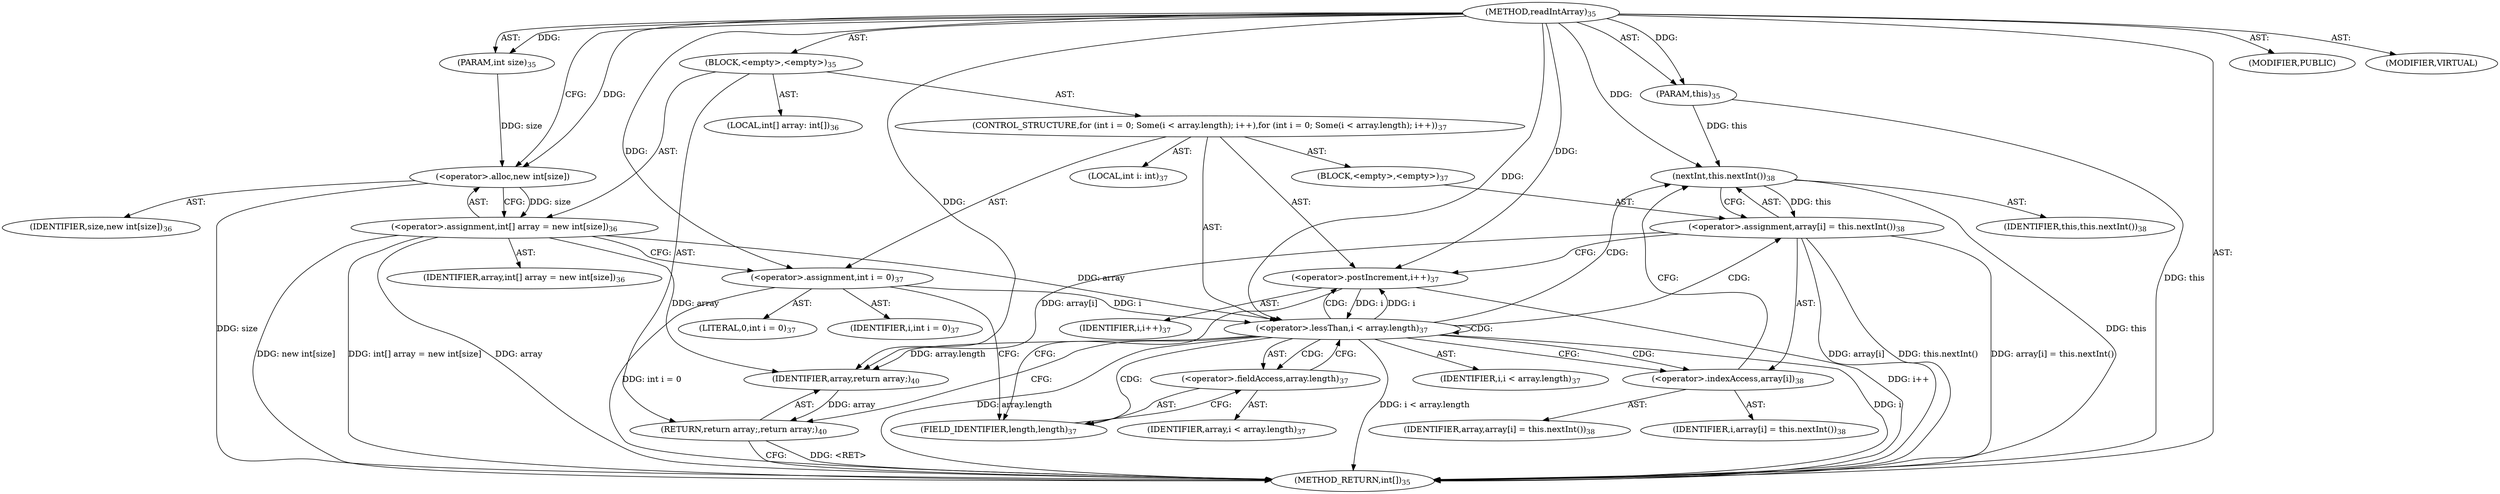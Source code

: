 digraph "readIntArray" {  
"168" [label = <(METHOD,readIntArray)<SUB>35</SUB>> ]
"10" [label = <(PARAM,this)<SUB>35</SUB>> ]
"169" [label = <(PARAM,int size)<SUB>35</SUB>> ]
"170" [label = <(BLOCK,&lt;empty&gt;,&lt;empty&gt;)<SUB>35</SUB>> ]
"171" [label = <(LOCAL,int[] array: int[])<SUB>36</SUB>> ]
"172" [label = <(&lt;operator&gt;.assignment,int[] array = new int[size])<SUB>36</SUB>> ]
"173" [label = <(IDENTIFIER,array,int[] array = new int[size])<SUB>36</SUB>> ]
"174" [label = <(&lt;operator&gt;.alloc,new int[size])> ]
"175" [label = <(IDENTIFIER,size,new int[size])<SUB>36</SUB>> ]
"176" [label = <(CONTROL_STRUCTURE,for (int i = 0; Some(i &lt; array.length); i++),for (int i = 0; Some(i &lt; array.length); i++))<SUB>37</SUB>> ]
"177" [label = <(LOCAL,int i: int)<SUB>37</SUB>> ]
"178" [label = <(&lt;operator&gt;.assignment,int i = 0)<SUB>37</SUB>> ]
"179" [label = <(IDENTIFIER,i,int i = 0)<SUB>37</SUB>> ]
"180" [label = <(LITERAL,0,int i = 0)<SUB>37</SUB>> ]
"181" [label = <(&lt;operator&gt;.lessThan,i &lt; array.length)<SUB>37</SUB>> ]
"182" [label = <(IDENTIFIER,i,i &lt; array.length)<SUB>37</SUB>> ]
"183" [label = <(&lt;operator&gt;.fieldAccess,array.length)<SUB>37</SUB>> ]
"184" [label = <(IDENTIFIER,array,i &lt; array.length)<SUB>37</SUB>> ]
"185" [label = <(FIELD_IDENTIFIER,length,length)<SUB>37</SUB>> ]
"186" [label = <(&lt;operator&gt;.postIncrement,i++)<SUB>37</SUB>> ]
"187" [label = <(IDENTIFIER,i,i++)<SUB>37</SUB>> ]
"188" [label = <(BLOCK,&lt;empty&gt;,&lt;empty&gt;)<SUB>37</SUB>> ]
"189" [label = <(&lt;operator&gt;.assignment,array[i] = this.nextInt())<SUB>38</SUB>> ]
"190" [label = <(&lt;operator&gt;.indexAccess,array[i])<SUB>38</SUB>> ]
"191" [label = <(IDENTIFIER,array,array[i] = this.nextInt())<SUB>38</SUB>> ]
"192" [label = <(IDENTIFIER,i,array[i] = this.nextInt())<SUB>38</SUB>> ]
"193" [label = <(nextInt,this.nextInt())<SUB>38</SUB>> ]
"9" [label = <(IDENTIFIER,this,this.nextInt())<SUB>38</SUB>> ]
"194" [label = <(RETURN,return array;,return array;)<SUB>40</SUB>> ]
"195" [label = <(IDENTIFIER,array,return array;)<SUB>40</SUB>> ]
"196" [label = <(MODIFIER,PUBLIC)> ]
"197" [label = <(MODIFIER,VIRTUAL)> ]
"198" [label = <(METHOD_RETURN,int[])<SUB>35</SUB>> ]
  "168" -> "10"  [ label = "AST: "] 
  "168" -> "169"  [ label = "AST: "] 
  "168" -> "170"  [ label = "AST: "] 
  "168" -> "196"  [ label = "AST: "] 
  "168" -> "197"  [ label = "AST: "] 
  "168" -> "198"  [ label = "AST: "] 
  "170" -> "171"  [ label = "AST: "] 
  "170" -> "172"  [ label = "AST: "] 
  "170" -> "176"  [ label = "AST: "] 
  "170" -> "194"  [ label = "AST: "] 
  "172" -> "173"  [ label = "AST: "] 
  "172" -> "174"  [ label = "AST: "] 
  "174" -> "175"  [ label = "AST: "] 
  "176" -> "177"  [ label = "AST: "] 
  "176" -> "178"  [ label = "AST: "] 
  "176" -> "181"  [ label = "AST: "] 
  "176" -> "186"  [ label = "AST: "] 
  "176" -> "188"  [ label = "AST: "] 
  "178" -> "179"  [ label = "AST: "] 
  "178" -> "180"  [ label = "AST: "] 
  "181" -> "182"  [ label = "AST: "] 
  "181" -> "183"  [ label = "AST: "] 
  "183" -> "184"  [ label = "AST: "] 
  "183" -> "185"  [ label = "AST: "] 
  "186" -> "187"  [ label = "AST: "] 
  "188" -> "189"  [ label = "AST: "] 
  "189" -> "190"  [ label = "AST: "] 
  "189" -> "193"  [ label = "AST: "] 
  "190" -> "191"  [ label = "AST: "] 
  "190" -> "192"  [ label = "AST: "] 
  "193" -> "9"  [ label = "AST: "] 
  "194" -> "195"  [ label = "AST: "] 
  "172" -> "178"  [ label = "CFG: "] 
  "194" -> "198"  [ label = "CFG: "] 
  "174" -> "172"  [ label = "CFG: "] 
  "178" -> "185"  [ label = "CFG: "] 
  "181" -> "190"  [ label = "CFG: "] 
  "181" -> "194"  [ label = "CFG: "] 
  "186" -> "185"  [ label = "CFG: "] 
  "183" -> "181"  [ label = "CFG: "] 
  "189" -> "186"  [ label = "CFG: "] 
  "185" -> "183"  [ label = "CFG: "] 
  "190" -> "193"  [ label = "CFG: "] 
  "193" -> "189"  [ label = "CFG: "] 
  "168" -> "174"  [ label = "CFG: "] 
  "194" -> "198"  [ label = "DDG: &lt;RET&gt;"] 
  "10" -> "198"  [ label = "DDG: this"] 
  "172" -> "198"  [ label = "DDG: array"] 
  "174" -> "198"  [ label = "DDG: size"] 
  "172" -> "198"  [ label = "DDG: new int[size]"] 
  "172" -> "198"  [ label = "DDG: int[] array = new int[size]"] 
  "178" -> "198"  [ label = "DDG: int i = 0"] 
  "181" -> "198"  [ label = "DDG: i"] 
  "181" -> "198"  [ label = "DDG: array.length"] 
  "181" -> "198"  [ label = "DDG: i &lt; array.length"] 
  "189" -> "198"  [ label = "DDG: array[i]"] 
  "193" -> "198"  [ label = "DDG: this"] 
  "189" -> "198"  [ label = "DDG: this.nextInt()"] 
  "189" -> "198"  [ label = "DDG: array[i] = this.nextInt()"] 
  "186" -> "198"  [ label = "DDG: i++"] 
  "168" -> "10"  [ label = "DDG: "] 
  "168" -> "169"  [ label = "DDG: "] 
  "174" -> "172"  [ label = "DDG: size"] 
  "195" -> "194"  [ label = "DDG: array"] 
  "168" -> "178"  [ label = "DDG: "] 
  "181" -> "195"  [ label = "DDG: array.length"] 
  "189" -> "195"  [ label = "DDG: array[i]"] 
  "172" -> "195"  [ label = "DDG: array"] 
  "168" -> "195"  [ label = "DDG: "] 
  "169" -> "174"  [ label = "DDG: size"] 
  "168" -> "174"  [ label = "DDG: "] 
  "178" -> "181"  [ label = "DDG: i"] 
  "186" -> "181"  [ label = "DDG: i"] 
  "168" -> "181"  [ label = "DDG: "] 
  "172" -> "181"  [ label = "DDG: array"] 
  "181" -> "186"  [ label = "DDG: i"] 
  "168" -> "186"  [ label = "DDG: "] 
  "193" -> "189"  [ label = "DDG: this"] 
  "10" -> "193"  [ label = "DDG: this"] 
  "168" -> "193"  [ label = "DDG: "] 
  "181" -> "186"  [ label = "CDG: "] 
  "181" -> "183"  [ label = "CDG: "] 
  "181" -> "181"  [ label = "CDG: "] 
  "181" -> "193"  [ label = "CDG: "] 
  "181" -> "185"  [ label = "CDG: "] 
  "181" -> "190"  [ label = "CDG: "] 
  "181" -> "189"  [ label = "CDG: "] 
}
